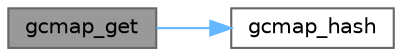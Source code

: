digraph "gcmap_get"
{
 // INTERACTIVE_SVG=YES
 // LATEX_PDF_SIZE
  bgcolor="transparent";
  edge [fontname=Helvetica,fontsize=10,labelfontname=Helvetica,labelfontsize=10];
  node [fontname=Helvetica,fontsize=10,shape=box,height=0.2,width=0.4];
  rankdir="LR";
  Node1 [id="Node000001",label="gcmap_get",height=0.2,width=0.4,color="gray40", fillcolor="grey60", style="filled", fontcolor="black",tooltip="Get the value that a key refers to."];
  Node1 -> Node2 [id="edge1_Node000001_Node000002",color="steelblue1",style="solid",tooltip=" "];
  Node2 [id="Node000002",label="gcmap_hash",height=0.2,width=0.4,color="grey40", fillcolor="white", style="filled",URL="$gcmap_8c.html#a652a7a5ee6972cc8c4a0cc5e3f3e2dcc",tooltip="The hash function for the map."];
}
